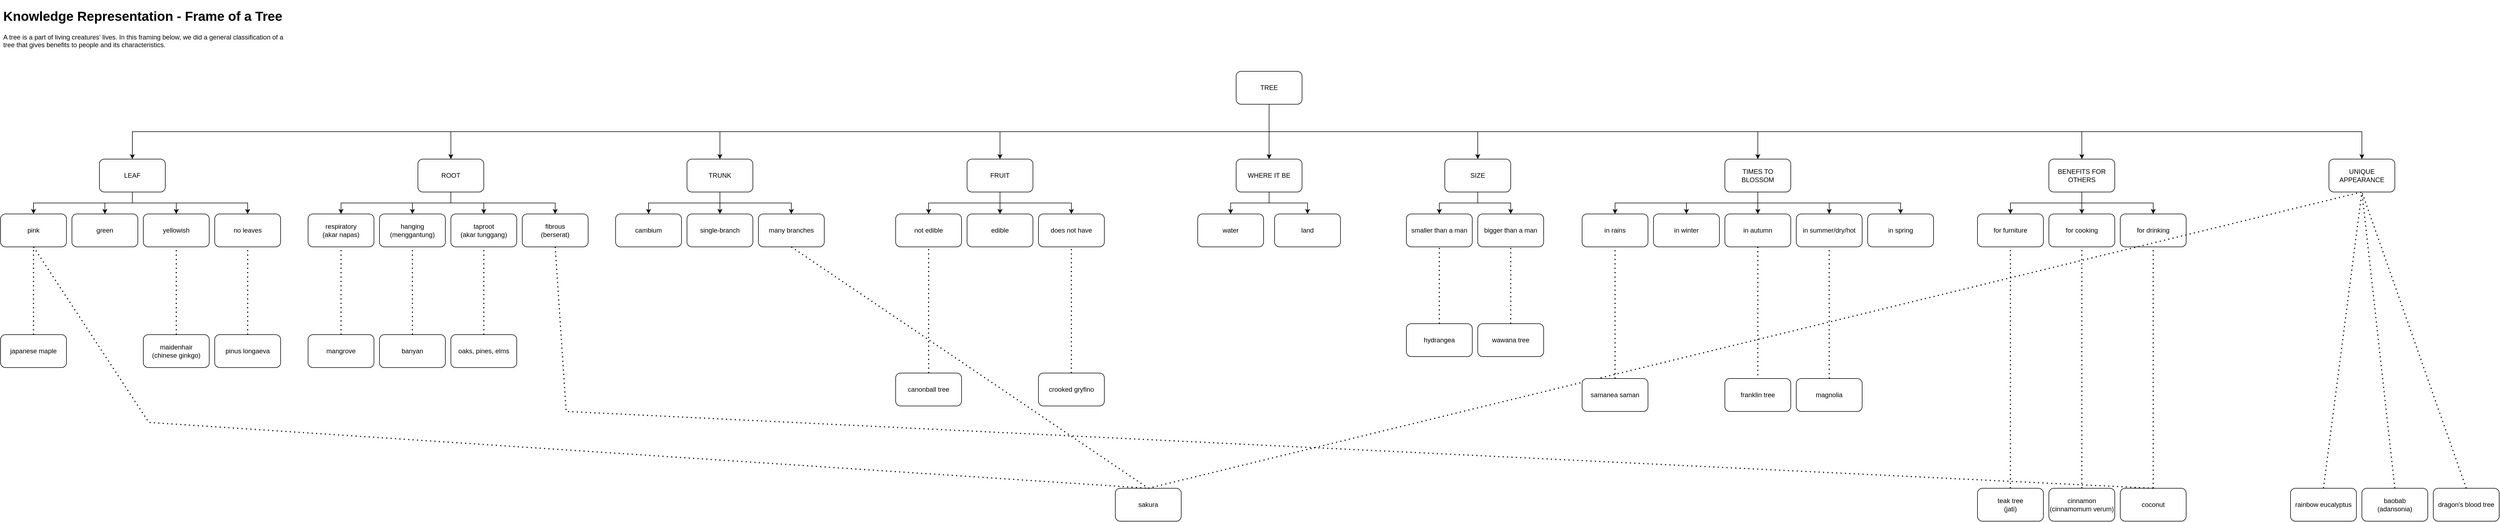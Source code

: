 <mxfile version="22.0.2" type="github">
  <diagram name="Page-1" id="VamGIzNKpwc7s970Tre1">
    <mxGraphModel dx="1706" dy="890" grid="1" gridSize="10" guides="1" tooltips="1" connect="1" arrows="1" fold="1" page="1" pageScale="1" pageWidth="4681" pageHeight="3300" math="0" shadow="0">
      <root>
        <mxCell id="0" />
        <mxCell id="1" parent="0" />
        <mxCell id="7gPwKNryhRfNA0f3-mIV-33" style="edgeStyle=orthogonalEdgeStyle;rounded=0;orthogonalLoop=1;jettySize=auto;html=1;exitX=0.5;exitY=1;exitDx=0;exitDy=0;entryX=0.5;entryY=0;entryDx=0;entryDy=0;" parent="1" source="4E5iEo_VykhNrtmiLAlS-1" target="4E5iEo_VykhNrtmiLAlS-13" edge="1">
          <mxGeometry relative="1" as="geometry" />
        </mxCell>
        <mxCell id="7gPwKNryhRfNA0f3-mIV-34" style="edgeStyle=orthogonalEdgeStyle;rounded=0;orthogonalLoop=1;jettySize=auto;html=1;exitX=0.5;exitY=1;exitDx=0;exitDy=0;entryX=0.5;entryY=0;entryDx=0;entryDy=0;" parent="1" source="4E5iEo_VykhNrtmiLAlS-1" target="4E5iEo_VykhNrtmiLAlS-10" edge="1">
          <mxGeometry relative="1" as="geometry" />
        </mxCell>
        <mxCell id="7gPwKNryhRfNA0f3-mIV-35" style="edgeStyle=orthogonalEdgeStyle;rounded=0;orthogonalLoop=1;jettySize=auto;html=1;exitX=0.5;exitY=1;exitDx=0;exitDy=0;entryX=0.5;entryY=0;entryDx=0;entryDy=0;" parent="1" source="4E5iEo_VykhNrtmiLAlS-1" target="4E5iEo_VykhNrtmiLAlS-12" edge="1">
          <mxGeometry relative="1" as="geometry" />
        </mxCell>
        <mxCell id="7gPwKNryhRfNA0f3-mIV-36" style="edgeStyle=orthogonalEdgeStyle;rounded=0;orthogonalLoop=1;jettySize=auto;html=1;exitX=0.5;exitY=1;exitDx=0;exitDy=0;entryX=0.5;entryY=0;entryDx=0;entryDy=0;" parent="1" source="4E5iEo_VykhNrtmiLAlS-1" target="4E5iEo_VykhNrtmiLAlS-26" edge="1">
          <mxGeometry relative="1" as="geometry" />
        </mxCell>
        <mxCell id="7gPwKNryhRfNA0f3-mIV-37" style="edgeStyle=orthogonalEdgeStyle;rounded=0;orthogonalLoop=1;jettySize=auto;html=1;exitX=0.5;exitY=1;exitDx=0;exitDy=0;entryX=0.5;entryY=0;entryDx=0;entryDy=0;" parent="1" source="4E5iEo_VykhNrtmiLAlS-1" target="4E5iEo_VykhNrtmiLAlS-27" edge="1">
          <mxGeometry relative="1" as="geometry" />
        </mxCell>
        <mxCell id="7gPwKNryhRfNA0f3-mIV-39" style="edgeStyle=orthogonalEdgeStyle;rounded=0;orthogonalLoop=1;jettySize=auto;html=1;exitX=0.5;exitY=1;exitDx=0;exitDy=0;entryX=0.5;entryY=0;entryDx=0;entryDy=0;" parent="1" source="4E5iEo_VykhNrtmiLAlS-1" target="4E5iEo_VykhNrtmiLAlS-14" edge="1">
          <mxGeometry relative="1" as="geometry" />
        </mxCell>
        <mxCell id="7gPwKNryhRfNA0f3-mIV-40" style="edgeStyle=orthogonalEdgeStyle;rounded=0;orthogonalLoop=1;jettySize=auto;html=1;exitX=0.5;exitY=1;exitDx=0;exitDy=0;entryX=0.5;entryY=0;entryDx=0;entryDy=0;" parent="1" source="4E5iEo_VykhNrtmiLAlS-1" target="4E5iEo_VykhNrtmiLAlS-11" edge="1">
          <mxGeometry relative="1" as="geometry" />
        </mxCell>
        <mxCell id="7gPwKNryhRfNA0f3-mIV-41" style="edgeStyle=orthogonalEdgeStyle;rounded=0;orthogonalLoop=1;jettySize=auto;html=1;exitX=0.5;exitY=1;exitDx=0;exitDy=0;entryX=0.5;entryY=0;entryDx=0;entryDy=0;" parent="1" source="4E5iEo_VykhNrtmiLAlS-1" target="7gPwKNryhRfNA0f3-mIV-4" edge="1">
          <mxGeometry relative="1" as="geometry" />
        </mxCell>
        <mxCell id="7gPwKNryhRfNA0f3-mIV-42" style="edgeStyle=orthogonalEdgeStyle;rounded=0;orthogonalLoop=1;jettySize=auto;html=1;exitX=0.5;exitY=1;exitDx=0;exitDy=0;entryX=0.5;entryY=0;entryDx=0;entryDy=0;" parent="1" source="4E5iEo_VykhNrtmiLAlS-1" target="7gPwKNryhRfNA0f3-mIV-1" edge="1">
          <mxGeometry relative="1" as="geometry" />
        </mxCell>
        <mxCell id="4E5iEo_VykhNrtmiLAlS-1" value="TREE" style="rounded=1;whiteSpace=wrap;html=1;" parent="1" vertex="1">
          <mxGeometry x="2290" y="160" width="120" height="60" as="geometry" />
        </mxCell>
        <mxCell id="4E5iEo_VykhNrtmiLAlS-2" value="fibrous&lt;br&gt;(berserat)" style="rounded=1;whiteSpace=wrap;html=1;" parent="1" vertex="1">
          <mxGeometry x="990" y="420" width="120" height="60" as="geometry" />
        </mxCell>
        <mxCell id="4E5iEo_VykhNrtmiLAlS-4" value="respiratory&lt;br&gt;(akar napas)" style="rounded=1;whiteSpace=wrap;html=1;" parent="1" vertex="1">
          <mxGeometry x="600" y="420" width="120" height="60" as="geometry" />
        </mxCell>
        <mxCell id="4E5iEo_VykhNrtmiLAlS-5" value="hanging&lt;br&gt;(menggantung)" style="rounded=1;whiteSpace=wrap;html=1;" parent="1" vertex="1">
          <mxGeometry x="730" y="420" width="120" height="60" as="geometry" />
        </mxCell>
        <mxCell id="4E5iEo_VykhNrtmiLAlS-6" value="taproot&lt;br&gt;(akar tunggang)" style="rounded=1;whiteSpace=wrap;html=1;" parent="1" vertex="1">
          <mxGeometry x="860" y="420" width="120" height="60" as="geometry" />
        </mxCell>
        <mxCell id="4E5iEo_VykhNrtmiLAlS-7" value="does not have" style="rounded=1;whiteSpace=wrap;html=1;" parent="1" vertex="1">
          <mxGeometry x="1930" y="420" width="120" height="60" as="geometry" />
        </mxCell>
        <mxCell id="4E5iEo_VykhNrtmiLAlS-8" value="cambium" style="rounded=1;whiteSpace=wrap;html=1;" parent="1" vertex="1">
          <mxGeometry x="1160" y="420" width="120" height="60" as="geometry" />
        </mxCell>
        <mxCell id="4E5iEo_VykhNrtmiLAlS-9" value="no leaves" style="rounded=1;whiteSpace=wrap;html=1;" parent="1" vertex="1">
          <mxGeometry x="430" y="420" width="120" height="60" as="geometry" />
        </mxCell>
        <mxCell id="7gPwKNryhRfNA0f3-mIV-50" style="edgeStyle=orthogonalEdgeStyle;rounded=0;orthogonalLoop=1;jettySize=auto;html=1;exitX=0.5;exitY=1;exitDx=0;exitDy=0;entryX=0.5;entryY=0;entryDx=0;entryDy=0;" parent="1" source="4E5iEo_VykhNrtmiLAlS-10" target="4E5iEo_VykhNrtmiLAlS-24" edge="1">
          <mxGeometry relative="1" as="geometry" />
        </mxCell>
        <mxCell id="7gPwKNryhRfNA0f3-mIV-51" style="edgeStyle=orthogonalEdgeStyle;rounded=0;orthogonalLoop=1;jettySize=auto;html=1;exitX=0.5;exitY=1;exitDx=0;exitDy=0;entryX=0.5;entryY=0;entryDx=0;entryDy=0;" parent="1" source="4E5iEo_VykhNrtmiLAlS-10" target="4E5iEo_VykhNrtmiLAlS-18" edge="1">
          <mxGeometry relative="1" as="geometry" />
        </mxCell>
        <mxCell id="7gPwKNryhRfNA0f3-mIV-52" style="edgeStyle=orthogonalEdgeStyle;rounded=0;orthogonalLoop=1;jettySize=auto;html=1;exitX=0.5;exitY=1;exitDx=0;exitDy=0;entryX=0.5;entryY=0;entryDx=0;entryDy=0;" parent="1" source="4E5iEo_VykhNrtmiLAlS-10" target="4E5iEo_VykhNrtmiLAlS-7" edge="1">
          <mxGeometry relative="1" as="geometry" />
        </mxCell>
        <mxCell id="4E5iEo_VykhNrtmiLAlS-10" value="FRUIT" style="rounded=1;whiteSpace=wrap;html=1;" parent="1" vertex="1">
          <mxGeometry x="1800" y="320" width="120" height="60" as="geometry" />
        </mxCell>
        <mxCell id="7gPwKNryhRfNA0f3-mIV-29" style="edgeStyle=orthogonalEdgeStyle;rounded=0;orthogonalLoop=1;jettySize=auto;html=1;exitX=0.5;exitY=1;exitDx=0;exitDy=0;entryX=0.5;entryY=0;entryDx=0;entryDy=0;" parent="1" source="4E5iEo_VykhNrtmiLAlS-11" target="4E5iEo_VykhNrtmiLAlS-20" edge="1">
          <mxGeometry relative="1" as="geometry" />
        </mxCell>
        <mxCell id="7gPwKNryhRfNA0f3-mIV-30" style="edgeStyle=orthogonalEdgeStyle;rounded=0;orthogonalLoop=1;jettySize=auto;html=1;exitX=0.5;exitY=1;exitDx=0;exitDy=0;entryX=0.5;entryY=0;entryDx=0;entryDy=0;" parent="1" source="4E5iEo_VykhNrtmiLAlS-11" target="4E5iEo_VykhNrtmiLAlS-21" edge="1">
          <mxGeometry relative="1" as="geometry" />
        </mxCell>
        <mxCell id="7gPwKNryhRfNA0f3-mIV-31" style="edgeStyle=orthogonalEdgeStyle;rounded=0;orthogonalLoop=1;jettySize=auto;html=1;exitX=0.5;exitY=1;exitDx=0;exitDy=0;entryX=0.5;entryY=0;entryDx=0;entryDy=0;" parent="1" source="4E5iEo_VykhNrtmiLAlS-11" target="4E5iEo_VykhNrtmiLAlS-19" edge="1">
          <mxGeometry relative="1" as="geometry" />
        </mxCell>
        <mxCell id="7gPwKNryhRfNA0f3-mIV-32" style="edgeStyle=orthogonalEdgeStyle;rounded=0;orthogonalLoop=1;jettySize=auto;html=1;exitX=0.5;exitY=1;exitDx=0;exitDy=0;entryX=0.5;entryY=0;entryDx=0;entryDy=0;" parent="1" source="4E5iEo_VykhNrtmiLAlS-11" target="4E5iEo_VykhNrtmiLAlS-9" edge="1">
          <mxGeometry relative="1" as="geometry" />
        </mxCell>
        <mxCell id="4E5iEo_VykhNrtmiLAlS-11" value="LEAF" style="rounded=1;whiteSpace=wrap;html=1;" parent="1" vertex="1">
          <mxGeometry x="220" y="320" width="120" height="60" as="geometry" />
        </mxCell>
        <mxCell id="7gPwKNryhRfNA0f3-mIV-47" style="edgeStyle=orthogonalEdgeStyle;rounded=0;orthogonalLoop=1;jettySize=auto;html=1;exitX=0.5;exitY=1;exitDx=0;exitDy=0;entryX=0.5;entryY=0;entryDx=0;entryDy=0;" parent="1" source="4E5iEo_VykhNrtmiLAlS-12" target="4E5iEo_VykhNrtmiLAlS-8" edge="1">
          <mxGeometry relative="1" as="geometry" />
        </mxCell>
        <mxCell id="7gPwKNryhRfNA0f3-mIV-48" style="edgeStyle=orthogonalEdgeStyle;rounded=0;orthogonalLoop=1;jettySize=auto;html=1;exitX=0.5;exitY=1;exitDx=0;exitDy=0;entryX=0.5;entryY=0;entryDx=0;entryDy=0;" parent="1" source="4E5iEo_VykhNrtmiLAlS-12" target="4E5iEo_VykhNrtmiLAlS-22" edge="1">
          <mxGeometry relative="1" as="geometry" />
        </mxCell>
        <mxCell id="7gPwKNryhRfNA0f3-mIV-49" style="edgeStyle=orthogonalEdgeStyle;rounded=0;orthogonalLoop=1;jettySize=auto;html=1;exitX=0.5;exitY=1;exitDx=0;exitDy=0;entryX=0.5;entryY=0;entryDx=0;entryDy=0;" parent="1" source="4E5iEo_VykhNrtmiLAlS-12" target="4E5iEo_VykhNrtmiLAlS-28" edge="1">
          <mxGeometry relative="1" as="geometry" />
        </mxCell>
        <mxCell id="4E5iEo_VykhNrtmiLAlS-12" value="TRUNK" style="rounded=1;whiteSpace=wrap;html=1;" parent="1" vertex="1">
          <mxGeometry x="1290" y="320" width="120" height="60" as="geometry" />
        </mxCell>
        <mxCell id="7gPwKNryhRfNA0f3-mIV-54" style="edgeStyle=orthogonalEdgeStyle;rounded=0;orthogonalLoop=1;jettySize=auto;html=1;exitX=0.5;exitY=1;exitDx=0;exitDy=0;entryX=0.5;entryY=0;entryDx=0;entryDy=0;" parent="1" source="4E5iEo_VykhNrtmiLAlS-13" target="4E5iEo_VykhNrtmiLAlS-34" edge="1">
          <mxGeometry relative="1" as="geometry" />
        </mxCell>
        <mxCell id="7gPwKNryhRfNA0f3-mIV-55" style="edgeStyle=orthogonalEdgeStyle;rounded=0;orthogonalLoop=1;jettySize=auto;html=1;exitX=0.5;exitY=1;exitDx=0;exitDy=0;entryX=0.5;entryY=0;entryDx=0;entryDy=0;" parent="1" source="4E5iEo_VykhNrtmiLAlS-13" target="4E5iEo_VykhNrtmiLAlS-15" edge="1">
          <mxGeometry relative="1" as="geometry" />
        </mxCell>
        <mxCell id="4E5iEo_VykhNrtmiLAlS-13" value="WHERE IT BE" style="rounded=1;whiteSpace=wrap;html=1;" parent="1" vertex="1">
          <mxGeometry x="2290" y="320" width="120" height="60" as="geometry" />
        </mxCell>
        <mxCell id="7gPwKNryhRfNA0f3-mIV-43" style="edgeStyle=orthogonalEdgeStyle;rounded=0;orthogonalLoop=1;jettySize=auto;html=1;exitX=0.5;exitY=1;exitDx=0;exitDy=0;entryX=0.5;entryY=0;entryDx=0;entryDy=0;" parent="1" source="4E5iEo_VykhNrtmiLAlS-14" target="4E5iEo_VykhNrtmiLAlS-5" edge="1">
          <mxGeometry relative="1" as="geometry" />
        </mxCell>
        <mxCell id="7gPwKNryhRfNA0f3-mIV-44" style="edgeStyle=orthogonalEdgeStyle;rounded=0;orthogonalLoop=1;jettySize=auto;html=1;exitX=0.5;exitY=1;exitDx=0;exitDy=0;entryX=0.5;entryY=0;entryDx=0;entryDy=0;" parent="1" source="4E5iEo_VykhNrtmiLAlS-14" target="4E5iEo_VykhNrtmiLAlS-6" edge="1">
          <mxGeometry relative="1" as="geometry" />
        </mxCell>
        <mxCell id="7gPwKNryhRfNA0f3-mIV-45" style="edgeStyle=orthogonalEdgeStyle;rounded=0;orthogonalLoop=1;jettySize=auto;html=1;exitX=0.5;exitY=1;exitDx=0;exitDy=0;entryX=0.5;entryY=0;entryDx=0;entryDy=0;" parent="1" source="4E5iEo_VykhNrtmiLAlS-14" target="4E5iEo_VykhNrtmiLAlS-4" edge="1">
          <mxGeometry relative="1" as="geometry" />
        </mxCell>
        <mxCell id="7gPwKNryhRfNA0f3-mIV-46" style="edgeStyle=orthogonalEdgeStyle;rounded=0;orthogonalLoop=1;jettySize=auto;html=1;exitX=0.5;exitY=1;exitDx=0;exitDy=0;entryX=0.5;entryY=0;entryDx=0;entryDy=0;" parent="1" source="4E5iEo_VykhNrtmiLAlS-14" target="4E5iEo_VykhNrtmiLAlS-2" edge="1">
          <mxGeometry relative="1" as="geometry" />
        </mxCell>
        <mxCell id="4E5iEo_VykhNrtmiLAlS-14" value="ROOT" style="rounded=1;whiteSpace=wrap;html=1;" parent="1" vertex="1">
          <mxGeometry x="800" y="320" width="120" height="60" as="geometry" />
        </mxCell>
        <mxCell id="4E5iEo_VykhNrtmiLAlS-15" value="land" style="rounded=1;whiteSpace=wrap;html=1;" parent="1" vertex="1">
          <mxGeometry x="2360" y="420" width="120" height="60" as="geometry" />
        </mxCell>
        <mxCell id="4E5iEo_VykhNrtmiLAlS-18" value="edible" style="rounded=1;whiteSpace=wrap;html=1;" parent="1" vertex="1">
          <mxGeometry x="1800" y="420" width="120" height="60" as="geometry" />
        </mxCell>
        <mxCell id="4E5iEo_VykhNrtmiLAlS-19" value="yellowish" style="rounded=1;whiteSpace=wrap;html=1;" parent="1" vertex="1">
          <mxGeometry x="300" y="420" width="120" height="60" as="geometry" />
        </mxCell>
        <mxCell id="4E5iEo_VykhNrtmiLAlS-20" value="pink" style="rounded=1;whiteSpace=wrap;html=1;" parent="1" vertex="1">
          <mxGeometry x="40" y="420" width="120" height="60" as="geometry" />
        </mxCell>
        <mxCell id="4E5iEo_VykhNrtmiLAlS-21" value="green" style="rounded=1;whiteSpace=wrap;html=1;" parent="1" vertex="1">
          <mxGeometry x="170" y="420" width="120" height="60" as="geometry" />
        </mxCell>
        <mxCell id="4E5iEo_VykhNrtmiLAlS-22" value="single-branch" style="rounded=1;whiteSpace=wrap;html=1;" parent="1" vertex="1">
          <mxGeometry x="1290" y="420" width="120" height="60" as="geometry" />
        </mxCell>
        <mxCell id="4E5iEo_VykhNrtmiLAlS-23" value="smaller than a man" style="rounded=1;whiteSpace=wrap;html=1;" parent="1" vertex="1">
          <mxGeometry x="2600" y="420" width="120" height="60" as="geometry" />
        </mxCell>
        <mxCell id="4E5iEo_VykhNrtmiLAlS-24" value="not edible" style="rounded=1;whiteSpace=wrap;html=1;" parent="1" vertex="1">
          <mxGeometry x="1670" y="420" width="120" height="60" as="geometry" />
        </mxCell>
        <mxCell id="4E5iEo_VykhNrtmiLAlS-25" value="bigger than a man" style="rounded=1;whiteSpace=wrap;html=1;" parent="1" vertex="1">
          <mxGeometry x="2730" y="420" width="120" height="60" as="geometry" />
        </mxCell>
        <mxCell id="7gPwKNryhRfNA0f3-mIV-57" style="edgeStyle=orthogonalEdgeStyle;rounded=0;orthogonalLoop=1;jettySize=auto;html=1;exitX=0.5;exitY=1;exitDx=0;exitDy=0;entryX=0.5;entryY=0;entryDx=0;entryDy=0;" parent="1" source="4E5iEo_VykhNrtmiLAlS-26" target="4E5iEo_VykhNrtmiLAlS-23" edge="1">
          <mxGeometry relative="1" as="geometry" />
        </mxCell>
        <mxCell id="7gPwKNryhRfNA0f3-mIV-58" style="edgeStyle=orthogonalEdgeStyle;rounded=0;orthogonalLoop=1;jettySize=auto;html=1;exitX=0.5;exitY=1;exitDx=0;exitDy=0;entryX=0.5;entryY=0;entryDx=0;entryDy=0;" parent="1" source="4E5iEo_VykhNrtmiLAlS-26" target="4E5iEo_VykhNrtmiLAlS-25" edge="1">
          <mxGeometry relative="1" as="geometry" />
        </mxCell>
        <mxCell id="4E5iEo_VykhNrtmiLAlS-26" value="SIZE" style="rounded=1;whiteSpace=wrap;html=1;" parent="1" vertex="1">
          <mxGeometry x="2670" y="320" width="120" height="60" as="geometry" />
        </mxCell>
        <mxCell id="7gPwKNryhRfNA0f3-mIV-59" style="edgeStyle=orthogonalEdgeStyle;rounded=0;orthogonalLoop=1;jettySize=auto;html=1;exitX=0.5;exitY=1;exitDx=0;exitDy=0;entryX=0.5;entryY=0;entryDx=0;entryDy=0;" parent="1" source="4E5iEo_VykhNrtmiLAlS-27" target="4E5iEo_VykhNrtmiLAlS-31" edge="1">
          <mxGeometry relative="1" as="geometry" />
        </mxCell>
        <mxCell id="7gPwKNryhRfNA0f3-mIV-60" style="edgeStyle=orthogonalEdgeStyle;rounded=0;orthogonalLoop=1;jettySize=auto;html=1;exitX=0.5;exitY=1;exitDx=0;exitDy=0;entryX=0.5;entryY=0;entryDx=0;entryDy=0;" parent="1" source="4E5iEo_VykhNrtmiLAlS-27" target="4E5iEo_VykhNrtmiLAlS-30" edge="1">
          <mxGeometry relative="1" as="geometry" />
        </mxCell>
        <mxCell id="7gPwKNryhRfNA0f3-mIV-61" style="edgeStyle=orthogonalEdgeStyle;rounded=0;orthogonalLoop=1;jettySize=auto;html=1;exitX=0.5;exitY=1;exitDx=0;exitDy=0;entryX=0.5;entryY=0;entryDx=0;entryDy=0;" parent="1" source="4E5iEo_VykhNrtmiLAlS-27" target="4E5iEo_VykhNrtmiLAlS-29" edge="1">
          <mxGeometry relative="1" as="geometry" />
        </mxCell>
        <mxCell id="7gPwKNryhRfNA0f3-mIV-62" style="edgeStyle=orthogonalEdgeStyle;rounded=0;orthogonalLoop=1;jettySize=auto;html=1;exitX=0.5;exitY=1;exitDx=0;exitDy=0;entryX=0.5;entryY=0;entryDx=0;entryDy=0;" parent="1" source="4E5iEo_VykhNrtmiLAlS-27" target="4E5iEo_VykhNrtmiLAlS-32" edge="1">
          <mxGeometry relative="1" as="geometry" />
        </mxCell>
        <mxCell id="7gPwKNryhRfNA0f3-mIV-63" style="edgeStyle=orthogonalEdgeStyle;rounded=0;orthogonalLoop=1;jettySize=auto;html=1;exitX=0.5;exitY=1;exitDx=0;exitDy=0;entryX=0.5;entryY=0;entryDx=0;entryDy=0;" parent="1" source="4E5iEo_VykhNrtmiLAlS-27" target="4E5iEo_VykhNrtmiLAlS-33" edge="1">
          <mxGeometry relative="1" as="geometry" />
        </mxCell>
        <mxCell id="4E5iEo_VykhNrtmiLAlS-27" value="TIMES TO BLOSSOM" style="rounded=1;whiteSpace=wrap;html=1;" parent="1" vertex="1">
          <mxGeometry x="3180" y="320" width="120" height="60" as="geometry" />
        </mxCell>
        <mxCell id="4E5iEo_VykhNrtmiLAlS-28" value="many branches" style="rounded=1;whiteSpace=wrap;html=1;" parent="1" vertex="1">
          <mxGeometry x="1420" y="420" width="120" height="60" as="geometry" />
        </mxCell>
        <mxCell id="4E5iEo_VykhNrtmiLAlS-29" value="in rains" style="rounded=1;whiteSpace=wrap;html=1;" parent="1" vertex="1">
          <mxGeometry x="2920" y="420" width="120" height="60" as="geometry" />
        </mxCell>
        <mxCell id="4E5iEo_VykhNrtmiLAlS-30" value="in winter" style="rounded=1;whiteSpace=wrap;html=1;" parent="1" vertex="1">
          <mxGeometry x="3050" y="420" width="120" height="60" as="geometry" />
        </mxCell>
        <mxCell id="4E5iEo_VykhNrtmiLAlS-31" value="in autumn" style="rounded=1;whiteSpace=wrap;html=1;" parent="1" vertex="1">
          <mxGeometry x="3180" y="420" width="120" height="60" as="geometry" />
        </mxCell>
        <mxCell id="4E5iEo_VykhNrtmiLAlS-32" value="in summer/dry/hot" style="rounded=1;whiteSpace=wrap;html=1;" parent="1" vertex="1">
          <mxGeometry x="3310" y="420" width="120" height="60" as="geometry" />
        </mxCell>
        <mxCell id="4E5iEo_VykhNrtmiLAlS-33" value="in spring" style="rounded=1;whiteSpace=wrap;html=1;" parent="1" vertex="1">
          <mxGeometry x="3440" y="420" width="120" height="60" as="geometry" />
        </mxCell>
        <mxCell id="4E5iEo_VykhNrtmiLAlS-34" value="water" style="rounded=1;whiteSpace=wrap;html=1;" parent="1" vertex="1">
          <mxGeometry x="2220" y="420" width="120" height="60" as="geometry" />
        </mxCell>
        <mxCell id="7gPwKNryhRfNA0f3-mIV-1" value="UNIQUE APPEARANCE" style="rounded=1;whiteSpace=wrap;html=1;" parent="1" vertex="1">
          <mxGeometry x="4280" y="320" width="120" height="60" as="geometry" />
        </mxCell>
        <mxCell id="7gPwKNryhRfNA0f3-mIV-2" value="for cooking" style="rounded=1;whiteSpace=wrap;html=1;" parent="1" vertex="1">
          <mxGeometry x="3770" y="420" width="120" height="60" as="geometry" />
        </mxCell>
        <mxCell id="7gPwKNryhRfNA0f3-mIV-3" value="for drinking" style="rounded=1;whiteSpace=wrap;html=1;" parent="1" vertex="1">
          <mxGeometry x="3900" y="420" width="120" height="60" as="geometry" />
        </mxCell>
        <mxCell id="7gPwKNryhRfNA0f3-mIV-64" style="edgeStyle=orthogonalEdgeStyle;rounded=0;orthogonalLoop=1;jettySize=auto;html=1;exitX=0.5;exitY=1;exitDx=0;exitDy=0;entryX=0.5;entryY=0;entryDx=0;entryDy=0;" parent="1" source="7gPwKNryhRfNA0f3-mIV-4" target="7gPwKNryhRfNA0f3-mIV-2" edge="1">
          <mxGeometry relative="1" as="geometry" />
        </mxCell>
        <mxCell id="7gPwKNryhRfNA0f3-mIV-65" style="edgeStyle=orthogonalEdgeStyle;rounded=0;orthogonalLoop=1;jettySize=auto;html=1;exitX=0.5;exitY=1;exitDx=0;exitDy=0;entryX=0.5;entryY=0;entryDx=0;entryDy=0;" parent="1" source="7gPwKNryhRfNA0f3-mIV-4" target="7gPwKNryhRfNA0f3-mIV-16" edge="1">
          <mxGeometry relative="1" as="geometry" />
        </mxCell>
        <mxCell id="7gPwKNryhRfNA0f3-mIV-66" style="edgeStyle=orthogonalEdgeStyle;rounded=0;orthogonalLoop=1;jettySize=auto;html=1;exitX=0.5;exitY=1;exitDx=0;exitDy=0;entryX=0.5;entryY=0;entryDx=0;entryDy=0;" parent="1" source="7gPwKNryhRfNA0f3-mIV-4" target="7gPwKNryhRfNA0f3-mIV-3" edge="1">
          <mxGeometry relative="1" as="geometry" />
        </mxCell>
        <mxCell id="7gPwKNryhRfNA0f3-mIV-4" value="BENEFITS FOR OTHERS" style="rounded=1;whiteSpace=wrap;html=1;" parent="1" vertex="1">
          <mxGeometry x="3770" y="320" width="120" height="60" as="geometry" />
        </mxCell>
        <mxCell id="7gPwKNryhRfNA0f3-mIV-6" value="dragon&#39;s blood tree" style="rounded=1;whiteSpace=wrap;html=1;" parent="1" vertex="1">
          <mxGeometry x="4470" y="920" width="120" height="60" as="geometry" />
        </mxCell>
        <mxCell id="7gPwKNryhRfNA0f3-mIV-8" value="baobab&lt;br&gt;(adansonia)" style="rounded=1;whiteSpace=wrap;html=1;" parent="1" vertex="1">
          <mxGeometry x="4340" y="920" width="120" height="60" as="geometry" />
        </mxCell>
        <mxCell id="7gPwKNryhRfNA0f3-mIV-9" value="rainbow eucalyptus" style="rounded=1;whiteSpace=wrap;html=1;" parent="1" vertex="1">
          <mxGeometry x="4210" y="920" width="120" height="60" as="geometry" />
        </mxCell>
        <mxCell id="7gPwKNryhRfNA0f3-mIV-12" value="sakura" style="rounded=1;whiteSpace=wrap;html=1;" parent="1" vertex="1">
          <mxGeometry x="2070" y="920" width="120" height="60" as="geometry" />
        </mxCell>
        <mxCell id="7gPwKNryhRfNA0f3-mIV-16" value="for furniture" style="rounded=1;whiteSpace=wrap;html=1;" parent="1" vertex="1">
          <mxGeometry x="3640" y="420" width="120" height="60" as="geometry" />
        </mxCell>
        <mxCell id="7gPwKNryhRfNA0f3-mIV-19" value="&lt;h1&gt;Knowledge Representation - Frame of a Tree&lt;/h1&gt;&lt;p&gt;A tree is a part of living creatures&#39; lives. In this framing below, we did a general classification of a tree that gives benefits to people and its characteristics.&lt;/p&gt;" style="text;html=1;strokeColor=none;fillColor=none;spacing=5;spacingTop=-20;whiteSpace=wrap;overflow=hidden;rounded=0;" parent="1" vertex="1">
          <mxGeometry x="40" y="40" width="520" height="120" as="geometry" />
        </mxCell>
        <mxCell id="7gPwKNryhRfNA0f3-mIV-75" value="" style="endArrow=none;dashed=1;html=1;dashPattern=1 3;strokeWidth=2;rounded=0;exitX=0.5;exitY=0;exitDx=0;exitDy=0;entryX=0.5;entryY=1;entryDx=0;entryDy=0;" parent="1" source="7gPwKNryhRfNA0f3-mIV-9" target="7gPwKNryhRfNA0f3-mIV-1" edge="1">
          <mxGeometry width="50" height="50" relative="1" as="geometry">
            <mxPoint x="4150" y="650" as="sourcePoint" />
            <mxPoint x="4390" y="450" as="targetPoint" />
          </mxGeometry>
        </mxCell>
        <mxCell id="7gPwKNryhRfNA0f3-mIV-76" value="" style="endArrow=none;dashed=1;html=1;dashPattern=1 3;strokeWidth=2;rounded=0;exitX=0.5;exitY=0;exitDx=0;exitDy=0;entryX=0.5;entryY=1;entryDx=0;entryDy=0;" parent="1" source="7gPwKNryhRfNA0f3-mIV-8" target="7gPwKNryhRfNA0f3-mIV-1" edge="1">
          <mxGeometry width="50" height="50" relative="1" as="geometry">
            <mxPoint x="4160" y="660" as="sourcePoint" />
            <mxPoint x="4360" y="400" as="targetPoint" />
          </mxGeometry>
        </mxCell>
        <mxCell id="7gPwKNryhRfNA0f3-mIV-77" value="" style="endArrow=none;dashed=1;html=1;dashPattern=1 3;strokeWidth=2;rounded=0;exitX=0.5;exitY=0;exitDx=0;exitDy=0;entryX=0.5;entryY=1;entryDx=0;entryDy=0;" parent="1" source="7gPwKNryhRfNA0f3-mIV-6" target="7gPwKNryhRfNA0f3-mIV-1" edge="1">
          <mxGeometry width="50" height="50" relative="1" as="geometry">
            <mxPoint x="4170" y="670" as="sourcePoint" />
            <mxPoint x="4370" y="410" as="targetPoint" />
          </mxGeometry>
        </mxCell>
        <mxCell id="7gPwKNryhRfNA0f3-mIV-78" value="teak tree&lt;br&gt;(jati)" style="rounded=1;whiteSpace=wrap;html=1;" parent="1" vertex="1">
          <mxGeometry x="3640" y="920" width="120" height="60" as="geometry" />
        </mxCell>
        <mxCell id="7gPwKNryhRfNA0f3-mIV-79" value="" style="endArrow=none;dashed=1;html=1;dashPattern=1 3;strokeWidth=2;rounded=0;exitX=0.5;exitY=0;exitDx=0;exitDy=0;entryX=0.5;entryY=1;entryDx=0;entryDy=0;" parent="1" source="7gPwKNryhRfNA0f3-mIV-78" target="7gPwKNryhRfNA0f3-mIV-16" edge="1">
          <mxGeometry width="50" height="50" relative="1" as="geometry">
            <mxPoint x="3910" y="680" as="sourcePoint" />
            <mxPoint x="3960" y="630" as="targetPoint" />
          </mxGeometry>
        </mxCell>
        <mxCell id="7gPwKNryhRfNA0f3-mIV-80" value="coconut" style="rounded=1;whiteSpace=wrap;html=1;" parent="1" vertex="1">
          <mxGeometry x="3900" y="920" width="120" height="60" as="geometry" />
        </mxCell>
        <mxCell id="7gPwKNryhRfNA0f3-mIV-81" value="" style="endArrow=none;dashed=1;html=1;dashPattern=1 3;strokeWidth=2;rounded=0;exitX=0.5;exitY=0;exitDx=0;exitDy=0;entryX=0.5;entryY=1;entryDx=0;entryDy=0;" parent="1" source="7gPwKNryhRfNA0f3-mIV-80" target="7gPwKNryhRfNA0f3-mIV-3" edge="1">
          <mxGeometry width="50" height="50" relative="1" as="geometry">
            <mxPoint x="3710" y="650" as="sourcePoint" />
            <mxPoint x="3710" y="490" as="targetPoint" />
          </mxGeometry>
        </mxCell>
        <mxCell id="7gPwKNryhRfNA0f3-mIV-82" value="cinnamon&lt;br&gt;(cinnamomum verum)" style="rounded=1;whiteSpace=wrap;html=1;" parent="1" vertex="1">
          <mxGeometry x="3770" y="920" width="120" height="60" as="geometry" />
        </mxCell>
        <mxCell id="7gPwKNryhRfNA0f3-mIV-83" value="" style="endArrow=none;dashed=1;html=1;dashPattern=1 3;strokeWidth=2;rounded=0;exitX=0.5;exitY=0;exitDx=0;exitDy=0;entryX=0.5;entryY=1;entryDx=0;entryDy=0;" parent="1" source="7gPwKNryhRfNA0f3-mIV-82" target="7gPwKNryhRfNA0f3-mIV-2" edge="1">
          <mxGeometry width="50" height="50" relative="1" as="geometry">
            <mxPoint x="3710" y="650" as="sourcePoint" />
            <mxPoint x="3710" y="490" as="targetPoint" />
          </mxGeometry>
        </mxCell>
        <mxCell id="K6qSBERVJh2Pi9iBz_CW-1" value="" style="endArrow=none;dashed=1;html=1;dashPattern=1 3;strokeWidth=2;rounded=0;exitX=0.5;exitY=0;exitDx=0;exitDy=0;entryX=0.5;entryY=1;entryDx=0;entryDy=0;" edge="1" parent="1" source="7gPwKNryhRfNA0f3-mIV-12" target="7gPwKNryhRfNA0f3-mIV-1">
          <mxGeometry width="50" height="50" relative="1" as="geometry">
            <mxPoint x="3180" y="800" as="sourcePoint" />
            <mxPoint x="3230" y="750" as="targetPoint" />
          </mxGeometry>
        </mxCell>
        <mxCell id="K6qSBERVJh2Pi9iBz_CW-2" value="" style="endArrow=none;dashed=1;html=1;dashPattern=1 3;strokeWidth=2;rounded=0;exitX=0.5;exitY=1;exitDx=0;exitDy=0;entryX=0.5;entryY=0;entryDx=0;entryDy=0;" edge="1" parent="1" source="4E5iEo_VykhNrtmiLAlS-20" target="7gPwKNryhRfNA0f3-mIV-12">
          <mxGeometry width="50" height="50" relative="1" as="geometry">
            <mxPoint x="680" y="800" as="sourcePoint" />
            <mxPoint x="730" y="750" as="targetPoint" />
            <Array as="points">
              <mxPoint x="310" y="800" />
            </Array>
          </mxGeometry>
        </mxCell>
        <mxCell id="K6qSBERVJh2Pi9iBz_CW-3" value="" style="endArrow=none;dashed=1;html=1;dashPattern=1 3;strokeWidth=2;rounded=0;exitX=0.5;exitY=1;exitDx=0;exitDy=0;entryX=0.5;entryY=0;entryDx=0;entryDy=0;" edge="1" parent="1" source="4E5iEo_VykhNrtmiLAlS-28" target="7gPwKNryhRfNA0f3-mIV-12">
          <mxGeometry width="50" height="50" relative="1" as="geometry">
            <mxPoint x="1520" y="800" as="sourcePoint" />
            <mxPoint x="1570" y="750" as="targetPoint" />
          </mxGeometry>
        </mxCell>
        <mxCell id="K6qSBERVJh2Pi9iBz_CW-4" value="pinus longaeva" style="rounded=1;whiteSpace=wrap;html=1;" vertex="1" parent="1">
          <mxGeometry x="430" y="640" width="120" height="60" as="geometry" />
        </mxCell>
        <mxCell id="K6qSBERVJh2Pi9iBz_CW-5" value="" style="endArrow=none;dashed=1;html=1;dashPattern=1 3;strokeWidth=2;rounded=0;entryX=0.5;entryY=1;entryDx=0;entryDy=0;exitX=0.5;exitY=0;exitDx=0;exitDy=0;" edge="1" parent="1" source="K6qSBERVJh2Pi9iBz_CW-4" target="4E5iEo_VykhNrtmiLAlS-9">
          <mxGeometry width="50" height="50" relative="1" as="geometry">
            <mxPoint x="850" y="630" as="sourcePoint" />
            <mxPoint x="900" y="580" as="targetPoint" />
          </mxGeometry>
        </mxCell>
        <mxCell id="K6qSBERVJh2Pi9iBz_CW-6" value="maidenhair&lt;br&gt;(chinese ginkgo)" style="rounded=1;whiteSpace=wrap;html=1;" vertex="1" parent="1">
          <mxGeometry x="300" y="640" width="120" height="60" as="geometry" />
        </mxCell>
        <mxCell id="K6qSBERVJh2Pi9iBz_CW-7" value="" style="endArrow=none;dashed=1;html=1;dashPattern=1 3;strokeWidth=2;rounded=0;exitX=0.5;exitY=0;exitDx=0;exitDy=0;entryX=0.5;entryY=1;entryDx=0;entryDy=0;" edge="1" parent="1" source="K6qSBERVJh2Pi9iBz_CW-6" target="4E5iEo_VykhNrtmiLAlS-19">
          <mxGeometry width="50" height="50" relative="1" as="geometry">
            <mxPoint x="850" y="620" as="sourcePoint" />
            <mxPoint x="900" y="570" as="targetPoint" />
          </mxGeometry>
        </mxCell>
        <mxCell id="K6qSBERVJh2Pi9iBz_CW-9" value="japanese maple" style="rounded=1;whiteSpace=wrap;html=1;" vertex="1" parent="1">
          <mxGeometry x="40" y="640" width="120" height="60" as="geometry" />
        </mxCell>
        <mxCell id="K6qSBERVJh2Pi9iBz_CW-10" value="" style="endArrow=none;dashed=1;html=1;dashPattern=1 3;strokeWidth=2;rounded=0;exitX=0.5;exitY=0;exitDx=0;exitDy=0;entryX=0.5;entryY=1;entryDx=0;entryDy=0;" edge="1" parent="1" source="K6qSBERVJh2Pi9iBz_CW-9" target="4E5iEo_VykhNrtmiLAlS-20">
          <mxGeometry width="50" height="50" relative="1" as="geometry">
            <mxPoint x="850" y="620" as="sourcePoint" />
            <mxPoint x="90" y="520" as="targetPoint" />
          </mxGeometry>
        </mxCell>
        <mxCell id="K6qSBERVJh2Pi9iBz_CW-11" value="mangrove" style="rounded=1;whiteSpace=wrap;html=1;" vertex="1" parent="1">
          <mxGeometry x="600" y="640" width="120" height="60" as="geometry" />
        </mxCell>
        <mxCell id="K6qSBERVJh2Pi9iBz_CW-12" value="" style="endArrow=none;dashed=1;html=1;dashPattern=1 3;strokeWidth=2;rounded=0;exitX=0.5;exitY=0;exitDx=0;exitDy=0;entryX=0.5;entryY=1;entryDx=0;entryDy=0;" edge="1" parent="1" source="K6qSBERVJh2Pi9iBz_CW-11" target="4E5iEo_VykhNrtmiLAlS-4">
          <mxGeometry width="50" height="50" relative="1" as="geometry">
            <mxPoint x="1000" y="470" as="sourcePoint" />
            <mxPoint x="1050" y="420" as="targetPoint" />
          </mxGeometry>
        </mxCell>
        <mxCell id="K6qSBERVJh2Pi9iBz_CW-13" value="banyan" style="rounded=1;whiteSpace=wrap;html=1;" vertex="1" parent="1">
          <mxGeometry x="730" y="640" width="120" height="60" as="geometry" />
        </mxCell>
        <mxCell id="K6qSBERVJh2Pi9iBz_CW-14" value="" style="endArrow=none;dashed=1;html=1;dashPattern=1 3;strokeWidth=2;rounded=0;exitX=0.5;exitY=0;exitDx=0;exitDy=0;entryX=0.5;entryY=1;entryDx=0;entryDy=0;" edge="1" parent="1" source="K6qSBERVJh2Pi9iBz_CW-13" target="4E5iEo_VykhNrtmiLAlS-5">
          <mxGeometry width="50" height="50" relative="1" as="geometry">
            <mxPoint x="1000" y="470" as="sourcePoint" />
            <mxPoint x="1050" y="420" as="targetPoint" />
          </mxGeometry>
        </mxCell>
        <mxCell id="K6qSBERVJh2Pi9iBz_CW-15" value="oaks, pines, elms" style="rounded=1;whiteSpace=wrap;html=1;" vertex="1" parent="1">
          <mxGeometry x="860" y="640" width="120" height="60" as="geometry" />
        </mxCell>
        <mxCell id="K6qSBERVJh2Pi9iBz_CW-17" value="" style="endArrow=none;dashed=1;html=1;dashPattern=1 3;strokeWidth=2;rounded=0;exitX=0.5;exitY=0;exitDx=0;exitDy=0;entryX=0.5;entryY=1;entryDx=0;entryDy=0;" edge="1" parent="1" source="K6qSBERVJh2Pi9iBz_CW-15" target="4E5iEo_VykhNrtmiLAlS-6">
          <mxGeometry width="50" height="50" relative="1" as="geometry">
            <mxPoint x="1000" y="470" as="sourcePoint" />
            <mxPoint x="1050" y="420" as="targetPoint" />
          </mxGeometry>
        </mxCell>
        <mxCell id="K6qSBERVJh2Pi9iBz_CW-18" value="" style="endArrow=none;dashed=1;html=1;dashPattern=1 3;strokeWidth=2;rounded=0;entryX=0.5;entryY=0;entryDx=0;entryDy=0;exitX=0.5;exitY=1;exitDx=0;exitDy=0;" edge="1" parent="1" source="4E5iEo_VykhNrtmiLAlS-2" target="7gPwKNryhRfNA0f3-mIV-80">
          <mxGeometry width="50" height="50" relative="1" as="geometry">
            <mxPoint x="3570" y="1040" as="sourcePoint" />
            <mxPoint x="3620" y="990" as="targetPoint" />
            <Array as="points">
              <mxPoint x="1070" y="780" />
            </Array>
          </mxGeometry>
        </mxCell>
        <mxCell id="K6qSBERVJh2Pi9iBz_CW-19" value="canonball tree" style="rounded=1;whiteSpace=wrap;html=1;" vertex="1" parent="1">
          <mxGeometry x="1670" y="710" width="120" height="60" as="geometry" />
        </mxCell>
        <mxCell id="K6qSBERVJh2Pi9iBz_CW-20" value="" style="endArrow=none;dashed=1;html=1;dashPattern=1 3;strokeWidth=2;rounded=0;entryX=0.5;entryY=1;entryDx=0;entryDy=0;exitX=0.5;exitY=0;exitDx=0;exitDy=0;" edge="1" parent="1" source="K6qSBERVJh2Pi9iBz_CW-19" target="4E5iEo_VykhNrtmiLAlS-24">
          <mxGeometry width="50" height="50" relative="1" as="geometry">
            <mxPoint x="1780" y="600" as="sourcePoint" />
            <mxPoint x="1830" y="550" as="targetPoint" />
          </mxGeometry>
        </mxCell>
        <mxCell id="K6qSBERVJh2Pi9iBz_CW-21" value="crooked gryfino" style="rounded=1;whiteSpace=wrap;html=1;" vertex="1" parent="1">
          <mxGeometry x="1930" y="710" width="120" height="60" as="geometry" />
        </mxCell>
        <mxCell id="K6qSBERVJh2Pi9iBz_CW-22" value="" style="endArrow=none;dashed=1;html=1;dashPattern=1 3;strokeWidth=2;rounded=0;entryX=0.5;entryY=1;entryDx=0;entryDy=0;exitX=0.5;exitY=0;exitDx=0;exitDy=0;" edge="1" parent="1" source="K6qSBERVJh2Pi9iBz_CW-21" target="4E5iEo_VykhNrtmiLAlS-7">
          <mxGeometry width="50" height="50" relative="1" as="geometry">
            <mxPoint x="1780" y="600" as="sourcePoint" />
            <mxPoint x="1830" y="550" as="targetPoint" />
          </mxGeometry>
        </mxCell>
        <mxCell id="K6qSBERVJh2Pi9iBz_CW-23" value="wawana tree" style="rounded=1;whiteSpace=wrap;html=1;" vertex="1" parent="1">
          <mxGeometry x="2730" y="620" width="120" height="60" as="geometry" />
        </mxCell>
        <mxCell id="K6qSBERVJh2Pi9iBz_CW-24" value="" style="endArrow=none;dashed=1;html=1;dashPattern=1 3;strokeWidth=2;rounded=0;entryX=0.5;entryY=1;entryDx=0;entryDy=0;exitX=0.5;exitY=0;exitDx=0;exitDy=0;" edge="1" parent="1" source="K6qSBERVJh2Pi9iBz_CW-23" target="4E5iEo_VykhNrtmiLAlS-25">
          <mxGeometry width="50" height="50" relative="1" as="geometry">
            <mxPoint x="2780" y="740" as="sourcePoint" />
            <mxPoint x="2830" y="690" as="targetPoint" />
          </mxGeometry>
        </mxCell>
        <mxCell id="K6qSBERVJh2Pi9iBz_CW-25" value="hydrangea" style="rounded=1;whiteSpace=wrap;html=1;" vertex="1" parent="1">
          <mxGeometry x="2600" y="620" width="120" height="60" as="geometry" />
        </mxCell>
        <mxCell id="K6qSBERVJh2Pi9iBz_CW-26" value="" style="endArrow=none;dashed=1;html=1;dashPattern=1 3;strokeWidth=2;rounded=0;exitX=0.5;exitY=0;exitDx=0;exitDy=0;entryX=0.5;entryY=1;entryDx=0;entryDy=0;" edge="1" parent="1" source="K6qSBERVJh2Pi9iBz_CW-25" target="4E5iEo_VykhNrtmiLAlS-23">
          <mxGeometry width="50" height="50" relative="1" as="geometry">
            <mxPoint x="2780" y="740" as="sourcePoint" />
            <mxPoint x="2830" y="690" as="targetPoint" />
          </mxGeometry>
        </mxCell>
        <mxCell id="K6qSBERVJh2Pi9iBz_CW-27" value="franklin tree" style="rounded=1;whiteSpace=wrap;html=1;" vertex="1" parent="1">
          <mxGeometry x="3180" y="720" width="120" height="60" as="geometry" />
        </mxCell>
        <mxCell id="K6qSBERVJh2Pi9iBz_CW-28" value="" style="endArrow=none;dashed=1;html=1;dashPattern=1 3;strokeWidth=2;rounded=0;entryX=0.5;entryY=0;entryDx=0;entryDy=0;exitX=0.5;exitY=1;exitDx=0;exitDy=0;" edge="1" parent="1" source="4E5iEo_VykhNrtmiLAlS-31" target="K6qSBERVJh2Pi9iBz_CW-27">
          <mxGeometry width="50" height="50" relative="1" as="geometry">
            <mxPoint x="3490" y="740" as="sourcePoint" />
            <mxPoint x="3540" y="690" as="targetPoint" />
          </mxGeometry>
        </mxCell>
        <mxCell id="K6qSBERVJh2Pi9iBz_CW-29" value="magnolia" style="rounded=1;whiteSpace=wrap;html=1;" vertex="1" parent="1">
          <mxGeometry x="3310" y="720" width="120" height="60" as="geometry" />
        </mxCell>
        <mxCell id="K6qSBERVJh2Pi9iBz_CW-30" value="" style="endArrow=none;dashed=1;html=1;dashPattern=1 3;strokeWidth=2;rounded=0;exitX=0.5;exitY=0;exitDx=0;exitDy=0;entryX=0.5;entryY=1;entryDx=0;entryDy=0;" edge="1" parent="1" source="K6qSBERVJh2Pi9iBz_CW-29" target="4E5iEo_VykhNrtmiLAlS-32">
          <mxGeometry width="50" height="50" relative="1" as="geometry">
            <mxPoint x="3490" y="740" as="sourcePoint" />
            <mxPoint x="3490" y="650" as="targetPoint" />
          </mxGeometry>
        </mxCell>
        <mxCell id="K6qSBERVJh2Pi9iBz_CW-31" value="samanea saman" style="rounded=1;whiteSpace=wrap;html=1;" vertex="1" parent="1">
          <mxGeometry x="2920" y="720" width="120" height="60" as="geometry" />
        </mxCell>
        <mxCell id="K6qSBERVJh2Pi9iBz_CW-32" value="" style="endArrow=none;dashed=1;html=1;dashPattern=1 3;strokeWidth=2;rounded=0;entryX=0.5;entryY=1;entryDx=0;entryDy=0;exitX=0.5;exitY=0;exitDx=0;exitDy=0;" edge="1" parent="1" source="K6qSBERVJh2Pi9iBz_CW-31" target="4E5iEo_VykhNrtmiLAlS-29">
          <mxGeometry width="50" height="50" relative="1" as="geometry">
            <mxPoint x="3490" y="740" as="sourcePoint" />
            <mxPoint x="3540" y="690" as="targetPoint" />
          </mxGeometry>
        </mxCell>
      </root>
    </mxGraphModel>
  </diagram>
</mxfile>
